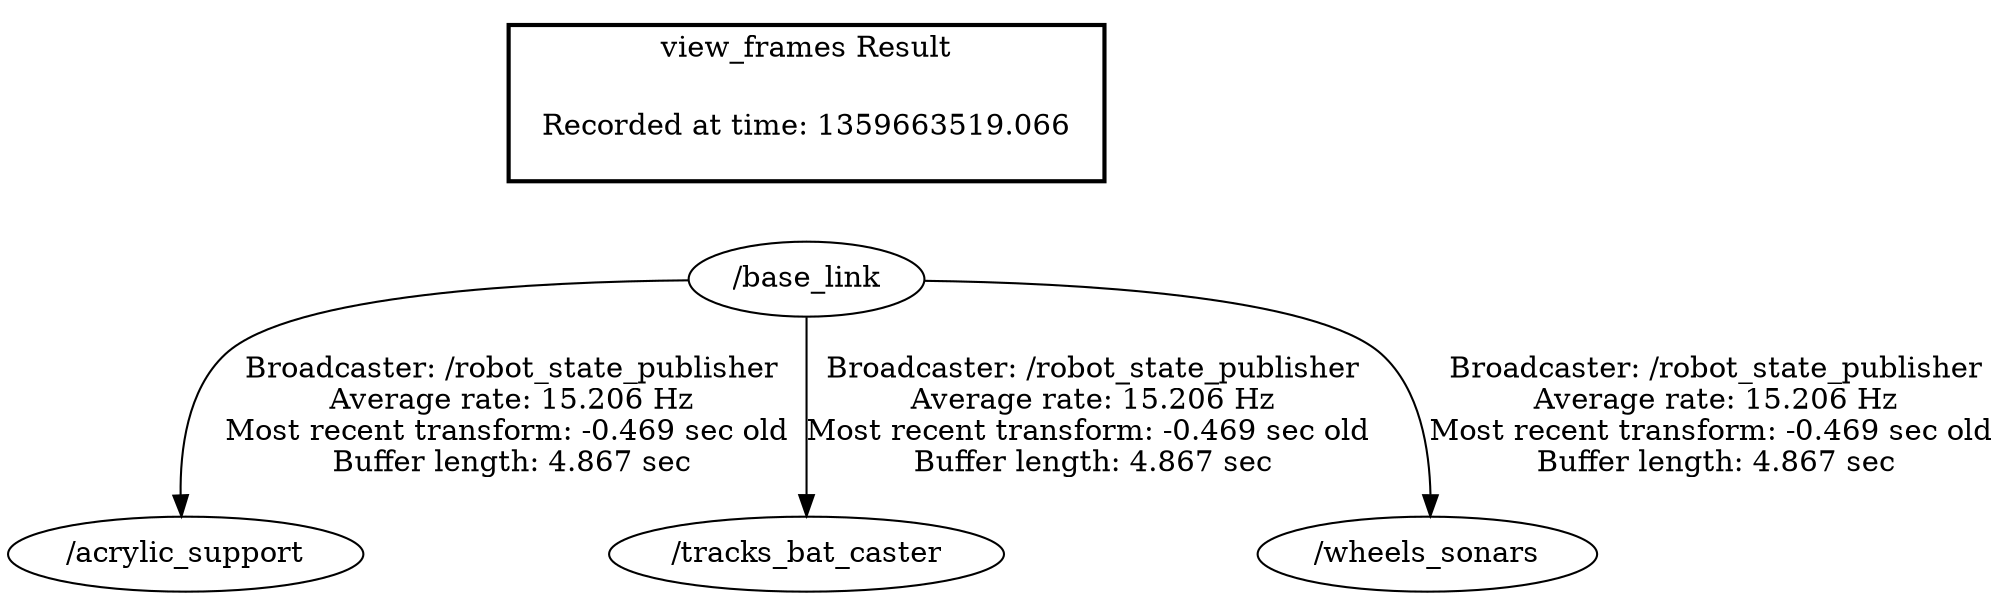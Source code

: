 digraph G {
"/base_link" -> "/acrylic_support"[label="Broadcaster: /robot_state_publisher\nAverage rate: 15.206 Hz\nMost recent transform: -0.469 sec old \nBuffer length: 4.867 sec\n"];
"/base_link" -> "/tracks_bat_caster"[label="Broadcaster: /robot_state_publisher\nAverage rate: 15.206 Hz\nMost recent transform: -0.469 sec old \nBuffer length: 4.867 sec\n"];
"/base_link" -> "/wheels_sonars"[label="Broadcaster: /robot_state_publisher\nAverage rate: 15.206 Hz\nMost recent transform: -0.469 sec old \nBuffer length: 4.867 sec\n"];
edge [style=invis];
 subgraph cluster_legend { style=bold; color=black; label ="view_frames Result";
"Recorded at time: 1359663519.066"[ shape=plaintext ] ;
 }->"/base_link";
}